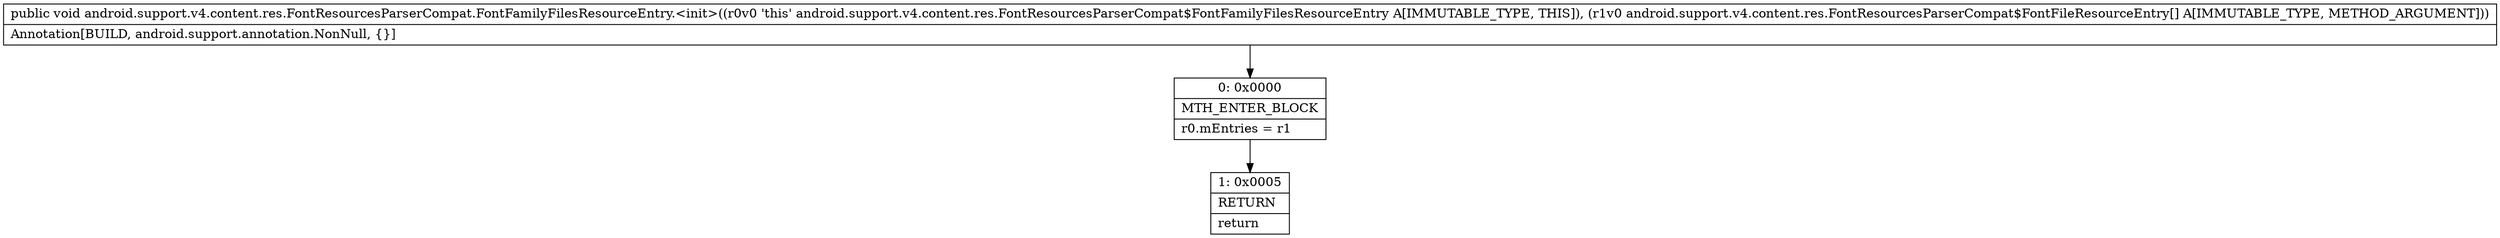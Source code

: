 digraph "CFG forandroid.support.v4.content.res.FontResourcesParserCompat.FontFamilyFilesResourceEntry.\<init\>([Landroid\/support\/v4\/content\/res\/FontResourcesParserCompat$FontFileResourceEntry;)V" {
Node_0 [shape=record,label="{0\:\ 0x0000|MTH_ENTER_BLOCK\l|r0.mEntries = r1\l}"];
Node_1 [shape=record,label="{1\:\ 0x0005|RETURN\l|return\l}"];
MethodNode[shape=record,label="{public void android.support.v4.content.res.FontResourcesParserCompat.FontFamilyFilesResourceEntry.\<init\>((r0v0 'this' android.support.v4.content.res.FontResourcesParserCompat$FontFamilyFilesResourceEntry A[IMMUTABLE_TYPE, THIS]), (r1v0 android.support.v4.content.res.FontResourcesParserCompat$FontFileResourceEntry[] A[IMMUTABLE_TYPE, METHOD_ARGUMENT]))  | Annotation[BUILD, android.support.annotation.NonNull, \{\}]\l}"];
MethodNode -> Node_0;
Node_0 -> Node_1;
}

